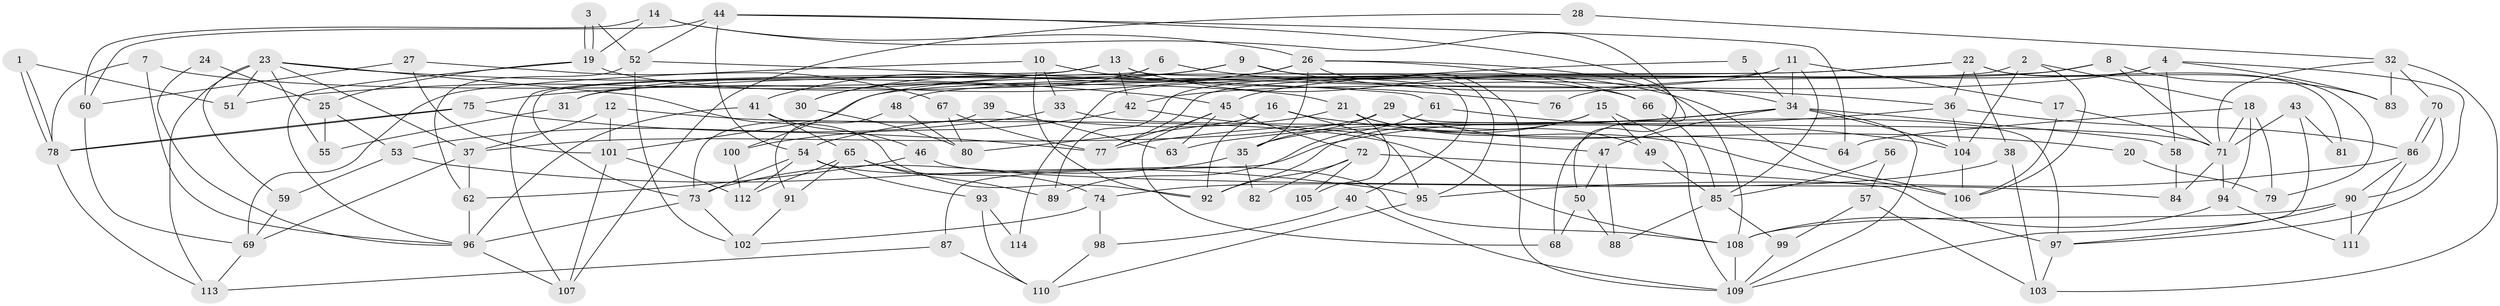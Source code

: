 // Generated by graph-tools (version 1.1) at 2025/36/03/09/25 02:36:14]
// undirected, 114 vertices, 228 edges
graph export_dot {
graph [start="1"]
  node [color=gray90,style=filled];
  1;
  2;
  3;
  4;
  5;
  6;
  7;
  8;
  9;
  10;
  11;
  12;
  13;
  14;
  15;
  16;
  17;
  18;
  19;
  20;
  21;
  22;
  23;
  24;
  25;
  26;
  27;
  28;
  29;
  30;
  31;
  32;
  33;
  34;
  35;
  36;
  37;
  38;
  39;
  40;
  41;
  42;
  43;
  44;
  45;
  46;
  47;
  48;
  49;
  50;
  51;
  52;
  53;
  54;
  55;
  56;
  57;
  58;
  59;
  60;
  61;
  62;
  63;
  64;
  65;
  66;
  67;
  68;
  69;
  70;
  71;
  72;
  73;
  74;
  75;
  76;
  77;
  78;
  79;
  80;
  81;
  82;
  83;
  84;
  85;
  86;
  87;
  88;
  89;
  90;
  91;
  92;
  93;
  94;
  95;
  96;
  97;
  98;
  99;
  100;
  101;
  102;
  103;
  104;
  105;
  106;
  107;
  108;
  109;
  110;
  111;
  112;
  113;
  114;
  1 -- 51;
  1 -- 78;
  1 -- 78;
  2 -- 106;
  2 -- 89;
  2 -- 18;
  2 -- 104;
  3 -- 19;
  3 -- 19;
  3 -- 52;
  4 -- 77;
  4 -- 83;
  4 -- 42;
  4 -- 58;
  4 -- 97;
  5 -- 34;
  5 -- 45;
  6 -- 34;
  6 -- 30;
  6 -- 73;
  7 -- 96;
  7 -- 78;
  7 -- 21;
  8 -- 48;
  8 -- 71;
  8 -- 76;
  8 -- 83;
  9 -- 41;
  9 -- 31;
  9 -- 36;
  9 -- 95;
  10 -- 69;
  10 -- 92;
  10 -- 33;
  10 -- 76;
  11 -- 85;
  11 -- 17;
  11 -- 34;
  11 -- 100;
  11 -- 114;
  12 -- 108;
  12 -- 37;
  12 -- 101;
  13 -- 106;
  13 -- 107;
  13 -- 40;
  13 -- 42;
  13 -- 51;
  14 -- 50;
  14 -- 60;
  14 -- 19;
  14 -- 26;
  15 -- 109;
  15 -- 35;
  15 -- 49;
  15 -- 92;
  16 -- 92;
  16 -- 95;
  16 -- 20;
  16 -- 80;
  17 -- 71;
  17 -- 106;
  18 -- 94;
  18 -- 64;
  18 -- 71;
  18 -- 79;
  19 -- 25;
  19 -- 66;
  19 -- 96;
  20 -- 79;
  21 -- 54;
  21 -- 49;
  21 -- 105;
  21 -- 106;
  22 -- 36;
  22 -- 101;
  22 -- 31;
  22 -- 38;
  22 -- 79;
  22 -- 81;
  23 -- 113;
  23 -- 45;
  23 -- 37;
  23 -- 51;
  23 -- 55;
  23 -- 59;
  23 -- 92;
  24 -- 25;
  24 -- 96;
  25 -- 53;
  25 -- 55;
  26 -- 109;
  26 -- 30;
  26 -- 35;
  26 -- 66;
  26 -- 75;
  26 -- 108;
  27 -- 101;
  27 -- 60;
  27 -- 67;
  28 -- 32;
  28 -- 107;
  29 -- 35;
  29 -- 64;
  29 -- 37;
  29 -- 97;
  30 -- 80;
  31 -- 55;
  32 -- 71;
  32 -- 103;
  32 -- 70;
  32 -- 83;
  33 -- 71;
  33 -- 53;
  34 -- 104;
  34 -- 47;
  34 -- 58;
  34 -- 77;
  34 -- 87;
  34 -- 109;
  35 -- 73;
  35 -- 82;
  36 -- 86;
  36 -- 63;
  36 -- 104;
  37 -- 62;
  37 -- 69;
  38 -- 74;
  38 -- 103;
  39 -- 73;
  39 -- 63;
  40 -- 109;
  40 -- 98;
  41 -- 96;
  41 -- 46;
  41 -- 65;
  42 -- 47;
  42 -- 100;
  43 -- 109;
  43 -- 71;
  43 -- 81;
  44 -- 68;
  44 -- 52;
  44 -- 54;
  44 -- 60;
  44 -- 64;
  45 -- 72;
  45 -- 77;
  45 -- 63;
  45 -- 68;
  46 -- 84;
  46 -- 62;
  47 -- 50;
  47 -- 88;
  48 -- 80;
  48 -- 91;
  49 -- 85;
  50 -- 88;
  50 -- 68;
  52 -- 62;
  52 -- 102;
  52 -- 61;
  53 -- 95;
  53 -- 59;
  54 -- 108;
  54 -- 73;
  54 -- 93;
  54 -- 112;
  56 -- 57;
  56 -- 85;
  57 -- 99;
  57 -- 103;
  58 -- 84;
  59 -- 69;
  60 -- 69;
  61 -- 104;
  61 -- 89;
  62 -- 96;
  65 -- 112;
  65 -- 74;
  65 -- 89;
  65 -- 91;
  66 -- 85;
  67 -- 77;
  67 -- 80;
  69 -- 113;
  70 -- 86;
  70 -- 86;
  70 -- 90;
  71 -- 94;
  71 -- 84;
  72 -- 92;
  72 -- 97;
  72 -- 82;
  72 -- 105;
  73 -- 96;
  73 -- 102;
  74 -- 98;
  74 -- 102;
  75 -- 78;
  75 -- 78;
  75 -- 77;
  78 -- 113;
  85 -- 88;
  85 -- 99;
  86 -- 90;
  86 -- 95;
  86 -- 111;
  87 -- 113;
  87 -- 110;
  90 -- 97;
  90 -- 108;
  90 -- 111;
  91 -- 102;
  93 -- 110;
  93 -- 114;
  94 -- 108;
  94 -- 111;
  95 -- 110;
  96 -- 107;
  97 -- 103;
  98 -- 110;
  99 -- 109;
  100 -- 112;
  101 -- 112;
  101 -- 107;
  104 -- 106;
  108 -- 109;
}
